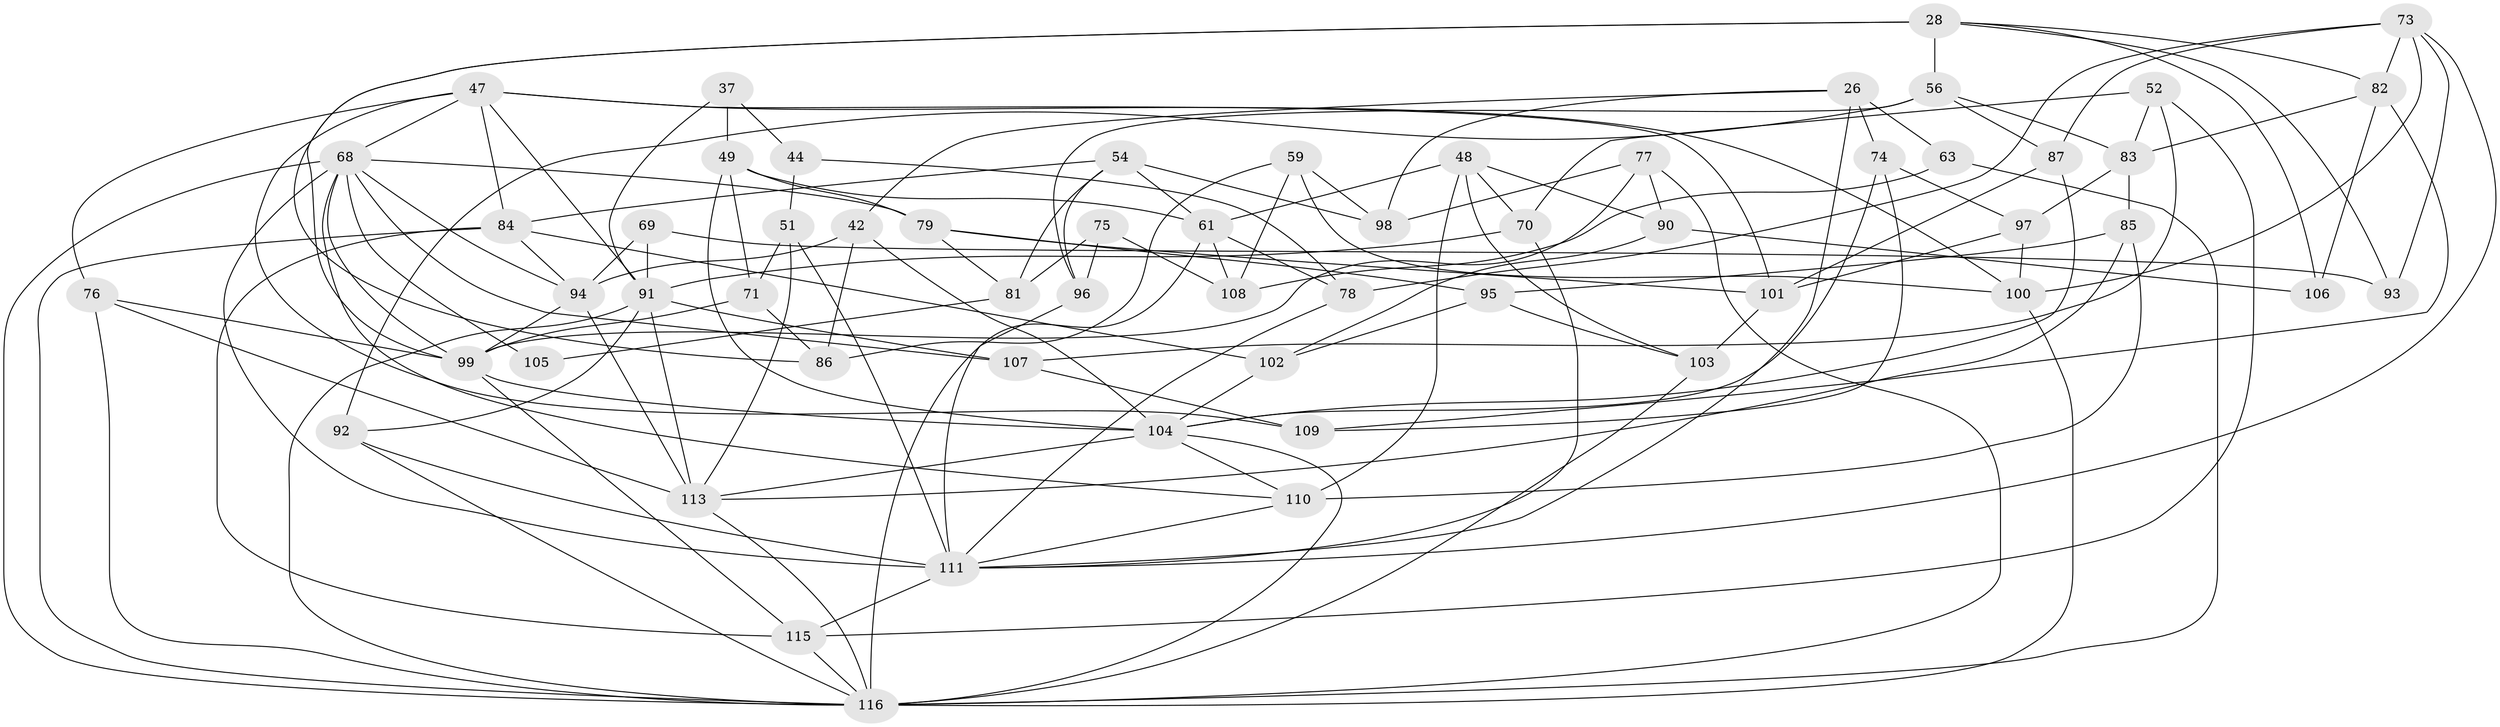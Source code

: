 // original degree distribution, {4: 1.0}
// Generated by graph-tools (version 1.1) at 2025/57/03/09/25 04:57:12]
// undirected, 58 vertices, 142 edges
graph export_dot {
graph [start="1"]
  node [color=gray90,style=filled];
  26 [super="+24"];
  28 [super="+6+22"];
  37;
  42;
  44;
  47 [super="+34"];
  48 [super="+4"];
  49 [super="+45"];
  51 [super="+1"];
  52 [super="+43"];
  54 [super="+21"];
  56 [super="+14"];
  59;
  61 [super="+17+39"];
  63;
  68 [super="+20+60+66"];
  69 [super="+50"];
  70;
  71;
  73 [super="+40"];
  74;
  75;
  76 [super="+46"];
  77;
  78;
  79 [super="+58"];
  81 [super="+80"];
  82 [super="+27"];
  83 [super="+53"];
  84 [super="+36"];
  85;
  86;
  87;
  90;
  91 [super="+33+65"];
  92;
  93;
  94 [super="+8"];
  95;
  96;
  97;
  98;
  99 [super="+10+35+41"];
  100 [super="+89"];
  101 [super="+32"];
  102;
  103;
  104 [super="+19+38+55"];
  105;
  106;
  107;
  108;
  109;
  110 [super="+62"];
  111 [super="+88"];
  113 [super="+57+5+112"];
  115 [super="+30+114"];
  116 [super="+7+11+12+72+64"];
  26 -- 63 [weight=2];
  26 -- 111;
  26 -- 74;
  26 -- 42;
  26 -- 98;
  28 -- 56 [weight=2];
  28 -- 106;
  28 -- 86;
  28 -- 82;
  28 -- 93;
  28 -- 99 [weight=2];
  37 -- 44;
  37 -- 49 [weight=2];
  37 -- 91;
  42 -- 104;
  42 -- 86;
  42 -- 94;
  44 -- 78;
  44 -- 51 [weight=2];
  47 -- 100;
  47 -- 84;
  47 -- 101 [weight=2];
  47 -- 76;
  47 -- 109;
  47 -- 68;
  47 -- 91;
  48 -- 103;
  48 -- 70;
  48 -- 110 [weight=2];
  48 -- 90;
  48 -- 61;
  49 -- 61;
  49 -- 104 [weight=2];
  49 -- 71;
  49 -- 79 [weight=2];
  51 -- 71;
  51 -- 113;
  51 -- 111 [weight=2];
  52 -- 83 [weight=2];
  52 -- 107;
  52 -- 115 [weight=2];
  52 -- 70;
  54 -- 61 [weight=2];
  54 -- 81;
  54 -- 98;
  54 -- 96;
  54 -- 84;
  56 -- 87;
  56 -- 92;
  56 -- 83;
  56 -- 96;
  59 -- 86;
  59 -- 98;
  59 -- 108;
  59 -- 100;
  61 -- 108;
  61 -- 116 [weight=2];
  61 -- 78;
  63 -- 108;
  63 -- 116;
  68 -- 79;
  68 -- 105 [weight=2];
  68 -- 94;
  68 -- 111;
  68 -- 99;
  68 -- 107;
  68 -- 116;
  68 -- 110;
  69 -- 93 [weight=2];
  69 -- 94 [weight=2];
  69 -- 91 [weight=2];
  70 -- 111;
  70 -- 91;
  71 -- 86;
  71 -- 99;
  73 -- 93;
  73 -- 100;
  73 -- 111;
  73 -- 82;
  73 -- 78;
  73 -- 87;
  74 -- 97;
  74 -- 109;
  74 -- 104;
  75 -- 81 [weight=2];
  75 -- 108;
  75 -- 96;
  76 -- 116 [weight=2];
  76 -- 113 [weight=2];
  76 -- 99;
  77 -- 90;
  77 -- 98;
  77 -- 116;
  77 -- 99;
  78 -- 111;
  79 -- 101;
  79 -- 81;
  79 -- 95;
  81 -- 105 [weight=2];
  82 -- 106 [weight=2];
  82 -- 109;
  82 -- 83;
  83 -- 97;
  83 -- 85;
  84 -- 116;
  84 -- 94;
  84 -- 115;
  84 -- 102;
  85 -- 95;
  85 -- 110;
  85 -- 113;
  87 -- 101;
  87 -- 104;
  90 -- 102;
  90 -- 106;
  91 -- 107;
  91 -- 116;
  91 -- 113 [weight=2];
  91 -- 92;
  92 -- 116;
  92 -- 111;
  94 -- 99;
  94 -- 113 [weight=2];
  95 -- 102;
  95 -- 103;
  96 -- 111;
  97 -- 100;
  97 -- 101;
  99 -- 115;
  99 -- 104 [weight=2];
  100 -- 116 [weight=2];
  101 -- 103;
  102 -- 104;
  103 -- 116;
  104 -- 113 [weight=3];
  104 -- 110;
  104 -- 116 [weight=2];
  107 -- 109;
  110 -- 111;
  111 -- 115 [weight=2];
  113 -- 116;
  115 -- 116 [weight=2];
}
